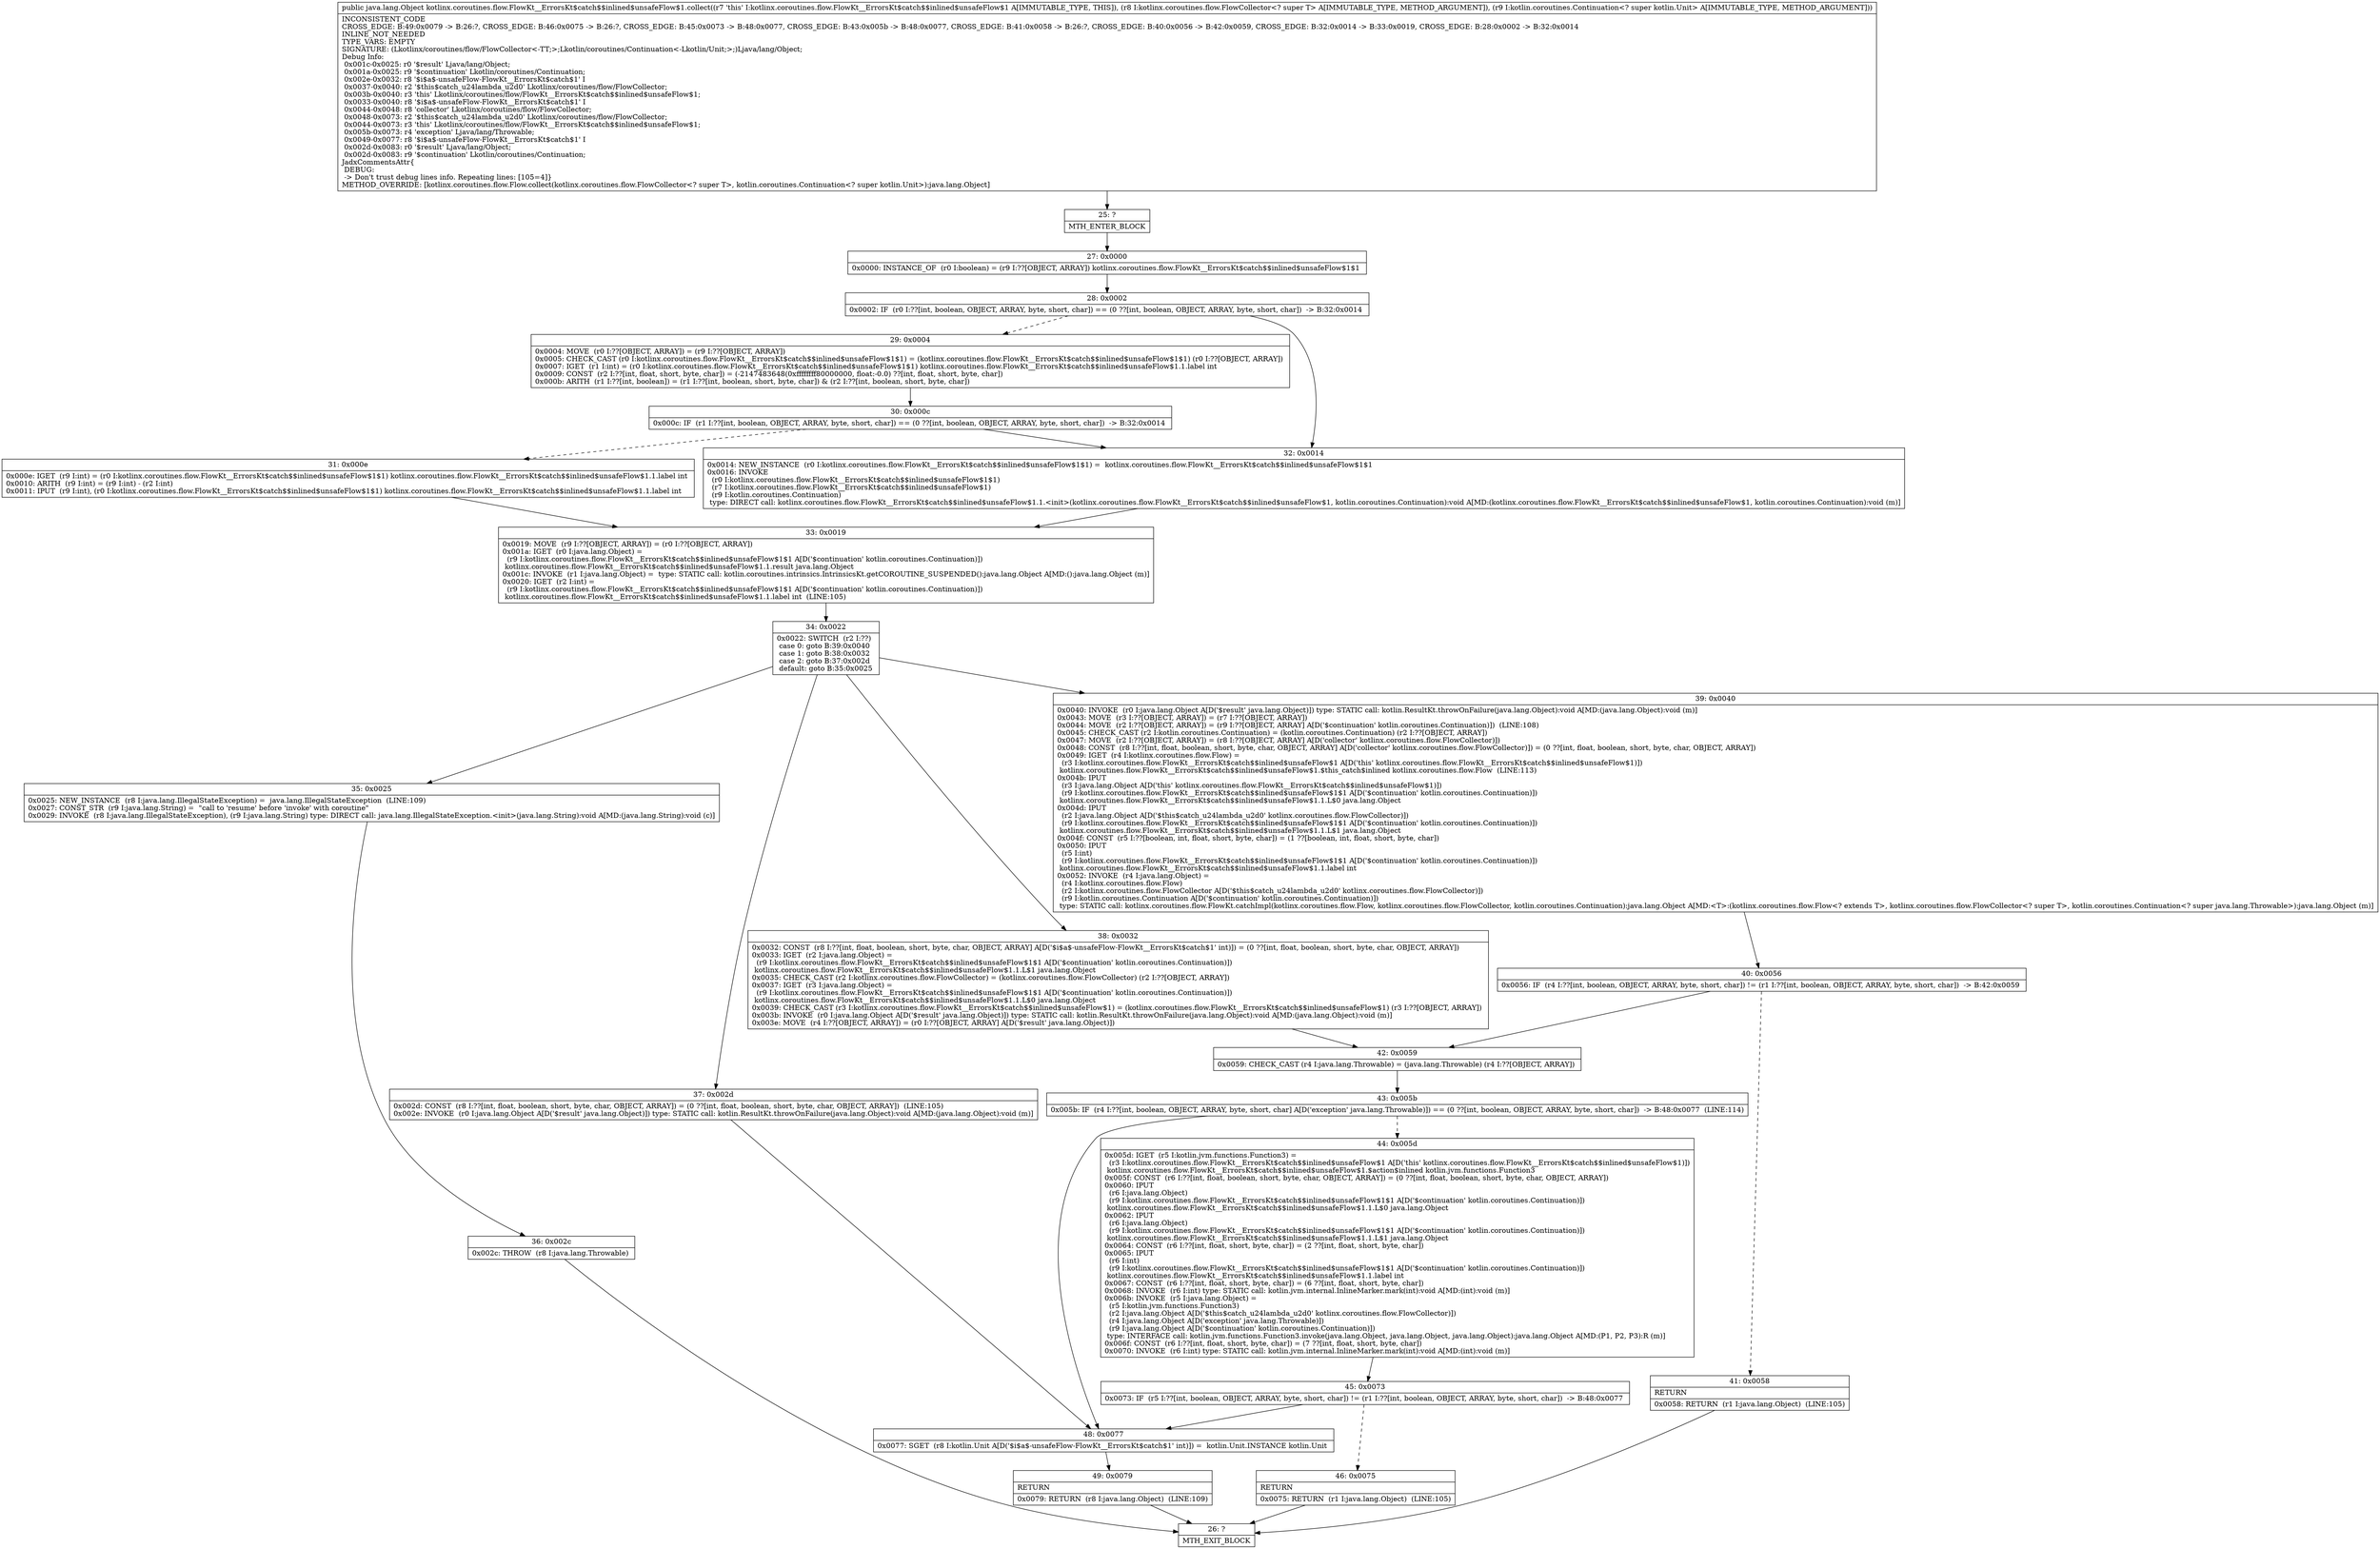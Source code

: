 digraph "CFG forkotlinx.coroutines.flow.FlowKt__ErrorsKt$catch$$inlined$unsafeFlow$1.collect(Lkotlinx\/coroutines\/flow\/FlowCollector;Lkotlin\/coroutines\/Continuation;)Ljava\/lang\/Object;" {
Node_25 [shape=record,label="{25\:\ ?|MTH_ENTER_BLOCK\l}"];
Node_27 [shape=record,label="{27\:\ 0x0000|0x0000: INSTANCE_OF  (r0 I:boolean) = (r9 I:??[OBJECT, ARRAY]) kotlinx.coroutines.flow.FlowKt__ErrorsKt$catch$$inlined$unsafeFlow$1$1 \l}"];
Node_28 [shape=record,label="{28\:\ 0x0002|0x0002: IF  (r0 I:??[int, boolean, OBJECT, ARRAY, byte, short, char]) == (0 ??[int, boolean, OBJECT, ARRAY, byte, short, char])  \-\> B:32:0x0014 \l}"];
Node_29 [shape=record,label="{29\:\ 0x0004|0x0004: MOVE  (r0 I:??[OBJECT, ARRAY]) = (r9 I:??[OBJECT, ARRAY]) \l0x0005: CHECK_CAST (r0 I:kotlinx.coroutines.flow.FlowKt__ErrorsKt$catch$$inlined$unsafeFlow$1$1) = (kotlinx.coroutines.flow.FlowKt__ErrorsKt$catch$$inlined$unsafeFlow$1$1) (r0 I:??[OBJECT, ARRAY]) \l0x0007: IGET  (r1 I:int) = (r0 I:kotlinx.coroutines.flow.FlowKt__ErrorsKt$catch$$inlined$unsafeFlow$1$1) kotlinx.coroutines.flow.FlowKt__ErrorsKt$catch$$inlined$unsafeFlow$1.1.label int \l0x0009: CONST  (r2 I:??[int, float, short, byte, char]) = (\-2147483648(0xffffffff80000000, float:\-0.0) ??[int, float, short, byte, char]) \l0x000b: ARITH  (r1 I:??[int, boolean]) = (r1 I:??[int, boolean, short, byte, char]) & (r2 I:??[int, boolean, short, byte, char]) \l}"];
Node_30 [shape=record,label="{30\:\ 0x000c|0x000c: IF  (r1 I:??[int, boolean, OBJECT, ARRAY, byte, short, char]) == (0 ??[int, boolean, OBJECT, ARRAY, byte, short, char])  \-\> B:32:0x0014 \l}"];
Node_31 [shape=record,label="{31\:\ 0x000e|0x000e: IGET  (r9 I:int) = (r0 I:kotlinx.coroutines.flow.FlowKt__ErrorsKt$catch$$inlined$unsafeFlow$1$1) kotlinx.coroutines.flow.FlowKt__ErrorsKt$catch$$inlined$unsafeFlow$1.1.label int \l0x0010: ARITH  (r9 I:int) = (r9 I:int) \- (r2 I:int) \l0x0011: IPUT  (r9 I:int), (r0 I:kotlinx.coroutines.flow.FlowKt__ErrorsKt$catch$$inlined$unsafeFlow$1$1) kotlinx.coroutines.flow.FlowKt__ErrorsKt$catch$$inlined$unsafeFlow$1.1.label int \l}"];
Node_33 [shape=record,label="{33\:\ 0x0019|0x0019: MOVE  (r9 I:??[OBJECT, ARRAY]) = (r0 I:??[OBJECT, ARRAY]) \l0x001a: IGET  (r0 I:java.lang.Object) = \l  (r9 I:kotlinx.coroutines.flow.FlowKt__ErrorsKt$catch$$inlined$unsafeFlow$1$1 A[D('$continuation' kotlin.coroutines.Continuation)])\l kotlinx.coroutines.flow.FlowKt__ErrorsKt$catch$$inlined$unsafeFlow$1.1.result java.lang.Object \l0x001c: INVOKE  (r1 I:java.lang.Object) =  type: STATIC call: kotlin.coroutines.intrinsics.IntrinsicsKt.getCOROUTINE_SUSPENDED():java.lang.Object A[MD:():java.lang.Object (m)]\l0x0020: IGET  (r2 I:int) = \l  (r9 I:kotlinx.coroutines.flow.FlowKt__ErrorsKt$catch$$inlined$unsafeFlow$1$1 A[D('$continuation' kotlin.coroutines.Continuation)])\l kotlinx.coroutines.flow.FlowKt__ErrorsKt$catch$$inlined$unsafeFlow$1.1.label int  (LINE:105)\l}"];
Node_34 [shape=record,label="{34\:\ 0x0022|0x0022: SWITCH  (r2 I:??)\l case 0: goto B:39:0x0040\l case 1: goto B:38:0x0032\l case 2: goto B:37:0x002d\l default: goto B:35:0x0025 \l}"];
Node_35 [shape=record,label="{35\:\ 0x0025|0x0025: NEW_INSTANCE  (r8 I:java.lang.IllegalStateException) =  java.lang.IllegalStateException  (LINE:109)\l0x0027: CONST_STR  (r9 I:java.lang.String) =  \"call to 'resume' before 'invoke' with coroutine\" \l0x0029: INVOKE  (r8 I:java.lang.IllegalStateException), (r9 I:java.lang.String) type: DIRECT call: java.lang.IllegalStateException.\<init\>(java.lang.String):void A[MD:(java.lang.String):void (c)]\l}"];
Node_36 [shape=record,label="{36\:\ 0x002c|0x002c: THROW  (r8 I:java.lang.Throwable) \l}"];
Node_26 [shape=record,label="{26\:\ ?|MTH_EXIT_BLOCK\l}"];
Node_37 [shape=record,label="{37\:\ 0x002d|0x002d: CONST  (r8 I:??[int, float, boolean, short, byte, char, OBJECT, ARRAY]) = (0 ??[int, float, boolean, short, byte, char, OBJECT, ARRAY])  (LINE:105)\l0x002e: INVOKE  (r0 I:java.lang.Object A[D('$result' java.lang.Object)]) type: STATIC call: kotlin.ResultKt.throwOnFailure(java.lang.Object):void A[MD:(java.lang.Object):void (m)]\l}"];
Node_48 [shape=record,label="{48\:\ 0x0077|0x0077: SGET  (r8 I:kotlin.Unit A[D('$i$a$\-unsafeFlow\-FlowKt__ErrorsKt$catch$1' int)]) =  kotlin.Unit.INSTANCE kotlin.Unit \l}"];
Node_49 [shape=record,label="{49\:\ 0x0079|RETURN\l|0x0079: RETURN  (r8 I:java.lang.Object)  (LINE:109)\l}"];
Node_38 [shape=record,label="{38\:\ 0x0032|0x0032: CONST  (r8 I:??[int, float, boolean, short, byte, char, OBJECT, ARRAY] A[D('$i$a$\-unsafeFlow\-FlowKt__ErrorsKt$catch$1' int)]) = (0 ??[int, float, boolean, short, byte, char, OBJECT, ARRAY]) \l0x0033: IGET  (r2 I:java.lang.Object) = \l  (r9 I:kotlinx.coroutines.flow.FlowKt__ErrorsKt$catch$$inlined$unsafeFlow$1$1 A[D('$continuation' kotlin.coroutines.Continuation)])\l kotlinx.coroutines.flow.FlowKt__ErrorsKt$catch$$inlined$unsafeFlow$1.1.L$1 java.lang.Object \l0x0035: CHECK_CAST (r2 I:kotlinx.coroutines.flow.FlowCollector) = (kotlinx.coroutines.flow.FlowCollector) (r2 I:??[OBJECT, ARRAY]) \l0x0037: IGET  (r3 I:java.lang.Object) = \l  (r9 I:kotlinx.coroutines.flow.FlowKt__ErrorsKt$catch$$inlined$unsafeFlow$1$1 A[D('$continuation' kotlin.coroutines.Continuation)])\l kotlinx.coroutines.flow.FlowKt__ErrorsKt$catch$$inlined$unsafeFlow$1.1.L$0 java.lang.Object \l0x0039: CHECK_CAST (r3 I:kotlinx.coroutines.flow.FlowKt__ErrorsKt$catch$$inlined$unsafeFlow$1) = (kotlinx.coroutines.flow.FlowKt__ErrorsKt$catch$$inlined$unsafeFlow$1) (r3 I:??[OBJECT, ARRAY]) \l0x003b: INVOKE  (r0 I:java.lang.Object A[D('$result' java.lang.Object)]) type: STATIC call: kotlin.ResultKt.throwOnFailure(java.lang.Object):void A[MD:(java.lang.Object):void (m)]\l0x003e: MOVE  (r4 I:??[OBJECT, ARRAY]) = (r0 I:??[OBJECT, ARRAY] A[D('$result' java.lang.Object)]) \l}"];
Node_42 [shape=record,label="{42\:\ 0x0059|0x0059: CHECK_CAST (r4 I:java.lang.Throwable) = (java.lang.Throwable) (r4 I:??[OBJECT, ARRAY]) \l}"];
Node_43 [shape=record,label="{43\:\ 0x005b|0x005b: IF  (r4 I:??[int, boolean, OBJECT, ARRAY, byte, short, char] A[D('exception' java.lang.Throwable)]) == (0 ??[int, boolean, OBJECT, ARRAY, byte, short, char])  \-\> B:48:0x0077  (LINE:114)\l}"];
Node_44 [shape=record,label="{44\:\ 0x005d|0x005d: IGET  (r5 I:kotlin.jvm.functions.Function3) = \l  (r3 I:kotlinx.coroutines.flow.FlowKt__ErrorsKt$catch$$inlined$unsafeFlow$1 A[D('this' kotlinx.coroutines.flow.FlowKt__ErrorsKt$catch$$inlined$unsafeFlow$1)])\l kotlinx.coroutines.flow.FlowKt__ErrorsKt$catch$$inlined$unsafeFlow$1.$action$inlined kotlin.jvm.functions.Function3 \l0x005f: CONST  (r6 I:??[int, float, boolean, short, byte, char, OBJECT, ARRAY]) = (0 ??[int, float, boolean, short, byte, char, OBJECT, ARRAY]) \l0x0060: IPUT  \l  (r6 I:java.lang.Object)\l  (r9 I:kotlinx.coroutines.flow.FlowKt__ErrorsKt$catch$$inlined$unsafeFlow$1$1 A[D('$continuation' kotlin.coroutines.Continuation)])\l kotlinx.coroutines.flow.FlowKt__ErrorsKt$catch$$inlined$unsafeFlow$1.1.L$0 java.lang.Object \l0x0062: IPUT  \l  (r6 I:java.lang.Object)\l  (r9 I:kotlinx.coroutines.flow.FlowKt__ErrorsKt$catch$$inlined$unsafeFlow$1$1 A[D('$continuation' kotlin.coroutines.Continuation)])\l kotlinx.coroutines.flow.FlowKt__ErrorsKt$catch$$inlined$unsafeFlow$1.1.L$1 java.lang.Object \l0x0064: CONST  (r6 I:??[int, float, short, byte, char]) = (2 ??[int, float, short, byte, char]) \l0x0065: IPUT  \l  (r6 I:int)\l  (r9 I:kotlinx.coroutines.flow.FlowKt__ErrorsKt$catch$$inlined$unsafeFlow$1$1 A[D('$continuation' kotlin.coroutines.Continuation)])\l kotlinx.coroutines.flow.FlowKt__ErrorsKt$catch$$inlined$unsafeFlow$1.1.label int \l0x0067: CONST  (r6 I:??[int, float, short, byte, char]) = (6 ??[int, float, short, byte, char]) \l0x0068: INVOKE  (r6 I:int) type: STATIC call: kotlin.jvm.internal.InlineMarker.mark(int):void A[MD:(int):void (m)]\l0x006b: INVOKE  (r5 I:java.lang.Object) = \l  (r5 I:kotlin.jvm.functions.Function3)\l  (r2 I:java.lang.Object A[D('$this$catch_u24lambda_u2d0' kotlinx.coroutines.flow.FlowCollector)])\l  (r4 I:java.lang.Object A[D('exception' java.lang.Throwable)])\l  (r9 I:java.lang.Object A[D('$continuation' kotlin.coroutines.Continuation)])\l type: INTERFACE call: kotlin.jvm.functions.Function3.invoke(java.lang.Object, java.lang.Object, java.lang.Object):java.lang.Object A[MD:(P1, P2, P3):R (m)]\l0x006f: CONST  (r6 I:??[int, float, short, byte, char]) = (7 ??[int, float, short, byte, char]) \l0x0070: INVOKE  (r6 I:int) type: STATIC call: kotlin.jvm.internal.InlineMarker.mark(int):void A[MD:(int):void (m)]\l}"];
Node_45 [shape=record,label="{45\:\ 0x0073|0x0073: IF  (r5 I:??[int, boolean, OBJECT, ARRAY, byte, short, char]) != (r1 I:??[int, boolean, OBJECT, ARRAY, byte, short, char])  \-\> B:48:0x0077 \l}"];
Node_46 [shape=record,label="{46\:\ 0x0075|RETURN\l|0x0075: RETURN  (r1 I:java.lang.Object)  (LINE:105)\l}"];
Node_39 [shape=record,label="{39\:\ 0x0040|0x0040: INVOKE  (r0 I:java.lang.Object A[D('$result' java.lang.Object)]) type: STATIC call: kotlin.ResultKt.throwOnFailure(java.lang.Object):void A[MD:(java.lang.Object):void (m)]\l0x0043: MOVE  (r3 I:??[OBJECT, ARRAY]) = (r7 I:??[OBJECT, ARRAY]) \l0x0044: MOVE  (r2 I:??[OBJECT, ARRAY]) = (r9 I:??[OBJECT, ARRAY] A[D('$continuation' kotlin.coroutines.Continuation)])  (LINE:108)\l0x0045: CHECK_CAST (r2 I:kotlin.coroutines.Continuation) = (kotlin.coroutines.Continuation) (r2 I:??[OBJECT, ARRAY]) \l0x0047: MOVE  (r2 I:??[OBJECT, ARRAY]) = (r8 I:??[OBJECT, ARRAY] A[D('collector' kotlinx.coroutines.flow.FlowCollector)]) \l0x0048: CONST  (r8 I:??[int, float, boolean, short, byte, char, OBJECT, ARRAY] A[D('collector' kotlinx.coroutines.flow.FlowCollector)]) = (0 ??[int, float, boolean, short, byte, char, OBJECT, ARRAY]) \l0x0049: IGET  (r4 I:kotlinx.coroutines.flow.Flow) = \l  (r3 I:kotlinx.coroutines.flow.FlowKt__ErrorsKt$catch$$inlined$unsafeFlow$1 A[D('this' kotlinx.coroutines.flow.FlowKt__ErrorsKt$catch$$inlined$unsafeFlow$1)])\l kotlinx.coroutines.flow.FlowKt__ErrorsKt$catch$$inlined$unsafeFlow$1.$this_catch$inlined kotlinx.coroutines.flow.Flow  (LINE:113)\l0x004b: IPUT  \l  (r3 I:java.lang.Object A[D('this' kotlinx.coroutines.flow.FlowKt__ErrorsKt$catch$$inlined$unsafeFlow$1)])\l  (r9 I:kotlinx.coroutines.flow.FlowKt__ErrorsKt$catch$$inlined$unsafeFlow$1$1 A[D('$continuation' kotlin.coroutines.Continuation)])\l kotlinx.coroutines.flow.FlowKt__ErrorsKt$catch$$inlined$unsafeFlow$1.1.L$0 java.lang.Object \l0x004d: IPUT  \l  (r2 I:java.lang.Object A[D('$this$catch_u24lambda_u2d0' kotlinx.coroutines.flow.FlowCollector)])\l  (r9 I:kotlinx.coroutines.flow.FlowKt__ErrorsKt$catch$$inlined$unsafeFlow$1$1 A[D('$continuation' kotlin.coroutines.Continuation)])\l kotlinx.coroutines.flow.FlowKt__ErrorsKt$catch$$inlined$unsafeFlow$1.1.L$1 java.lang.Object \l0x004f: CONST  (r5 I:??[boolean, int, float, short, byte, char]) = (1 ??[boolean, int, float, short, byte, char]) \l0x0050: IPUT  \l  (r5 I:int)\l  (r9 I:kotlinx.coroutines.flow.FlowKt__ErrorsKt$catch$$inlined$unsafeFlow$1$1 A[D('$continuation' kotlin.coroutines.Continuation)])\l kotlinx.coroutines.flow.FlowKt__ErrorsKt$catch$$inlined$unsafeFlow$1.1.label int \l0x0052: INVOKE  (r4 I:java.lang.Object) = \l  (r4 I:kotlinx.coroutines.flow.Flow)\l  (r2 I:kotlinx.coroutines.flow.FlowCollector A[D('$this$catch_u24lambda_u2d0' kotlinx.coroutines.flow.FlowCollector)])\l  (r9 I:kotlin.coroutines.Continuation A[D('$continuation' kotlin.coroutines.Continuation)])\l type: STATIC call: kotlinx.coroutines.flow.FlowKt.catchImpl(kotlinx.coroutines.flow.Flow, kotlinx.coroutines.flow.FlowCollector, kotlin.coroutines.Continuation):java.lang.Object A[MD:\<T\>:(kotlinx.coroutines.flow.Flow\<? extends T\>, kotlinx.coroutines.flow.FlowCollector\<? super T\>, kotlin.coroutines.Continuation\<? super java.lang.Throwable\>):java.lang.Object (m)]\l}"];
Node_40 [shape=record,label="{40\:\ 0x0056|0x0056: IF  (r4 I:??[int, boolean, OBJECT, ARRAY, byte, short, char]) != (r1 I:??[int, boolean, OBJECT, ARRAY, byte, short, char])  \-\> B:42:0x0059 \l}"];
Node_41 [shape=record,label="{41\:\ 0x0058|RETURN\l|0x0058: RETURN  (r1 I:java.lang.Object)  (LINE:105)\l}"];
Node_32 [shape=record,label="{32\:\ 0x0014|0x0014: NEW_INSTANCE  (r0 I:kotlinx.coroutines.flow.FlowKt__ErrorsKt$catch$$inlined$unsafeFlow$1$1) =  kotlinx.coroutines.flow.FlowKt__ErrorsKt$catch$$inlined$unsafeFlow$1$1 \l0x0016: INVOKE  \l  (r0 I:kotlinx.coroutines.flow.FlowKt__ErrorsKt$catch$$inlined$unsafeFlow$1$1)\l  (r7 I:kotlinx.coroutines.flow.FlowKt__ErrorsKt$catch$$inlined$unsafeFlow$1)\l  (r9 I:kotlin.coroutines.Continuation)\l type: DIRECT call: kotlinx.coroutines.flow.FlowKt__ErrorsKt$catch$$inlined$unsafeFlow$1.1.\<init\>(kotlinx.coroutines.flow.FlowKt__ErrorsKt$catch$$inlined$unsafeFlow$1, kotlin.coroutines.Continuation):void A[MD:(kotlinx.coroutines.flow.FlowKt__ErrorsKt$catch$$inlined$unsafeFlow$1, kotlin.coroutines.Continuation):void (m)]\l}"];
MethodNode[shape=record,label="{public java.lang.Object kotlinx.coroutines.flow.FlowKt__ErrorsKt$catch$$inlined$unsafeFlow$1.collect((r7 'this' I:kotlinx.coroutines.flow.FlowKt__ErrorsKt$catch$$inlined$unsafeFlow$1 A[IMMUTABLE_TYPE, THIS]), (r8 I:kotlinx.coroutines.flow.FlowCollector\<? super T\> A[IMMUTABLE_TYPE, METHOD_ARGUMENT]), (r9 I:kotlin.coroutines.Continuation\<? super kotlin.Unit\> A[IMMUTABLE_TYPE, METHOD_ARGUMENT]))  | INCONSISTENT_CODE\lCROSS_EDGE: B:49:0x0079 \-\> B:26:?, CROSS_EDGE: B:46:0x0075 \-\> B:26:?, CROSS_EDGE: B:45:0x0073 \-\> B:48:0x0077, CROSS_EDGE: B:43:0x005b \-\> B:48:0x0077, CROSS_EDGE: B:41:0x0058 \-\> B:26:?, CROSS_EDGE: B:40:0x0056 \-\> B:42:0x0059, CROSS_EDGE: B:32:0x0014 \-\> B:33:0x0019, CROSS_EDGE: B:28:0x0002 \-\> B:32:0x0014\lINLINE_NOT_NEEDED\lTYPE_VARS: EMPTY\lSIGNATURE: (Lkotlinx\/coroutines\/flow\/FlowCollector\<\-TT;\>;Lkotlin\/coroutines\/Continuation\<\-Lkotlin\/Unit;\>;)Ljava\/lang\/Object;\lDebug Info:\l  0x001c\-0x0025: r0 '$result' Ljava\/lang\/Object;\l  0x001a\-0x0025: r9 '$continuation' Lkotlin\/coroutines\/Continuation;\l  0x002e\-0x0032: r8 '$i$a$\-unsafeFlow\-FlowKt__ErrorsKt$catch$1' I\l  0x0037\-0x0040: r2 '$this$catch_u24lambda_u2d0' Lkotlinx\/coroutines\/flow\/FlowCollector;\l  0x003b\-0x0040: r3 'this' Lkotlinx\/coroutines\/flow\/FlowKt__ErrorsKt$catch$$inlined$unsafeFlow$1;\l  0x0033\-0x0040: r8 '$i$a$\-unsafeFlow\-FlowKt__ErrorsKt$catch$1' I\l  0x0044\-0x0048: r8 'collector' Lkotlinx\/coroutines\/flow\/FlowCollector;\l  0x0048\-0x0073: r2 '$this$catch_u24lambda_u2d0' Lkotlinx\/coroutines\/flow\/FlowCollector;\l  0x0044\-0x0073: r3 'this' Lkotlinx\/coroutines\/flow\/FlowKt__ErrorsKt$catch$$inlined$unsafeFlow$1;\l  0x005b\-0x0073: r4 'exception' Ljava\/lang\/Throwable;\l  0x0049\-0x0077: r8 '$i$a$\-unsafeFlow\-FlowKt__ErrorsKt$catch$1' I\l  0x002d\-0x0083: r0 '$result' Ljava\/lang\/Object;\l  0x002d\-0x0083: r9 '$continuation' Lkotlin\/coroutines\/Continuation;\lJadxCommentsAttr\{\l DEBUG: \l \-\> Don't trust debug lines info. Repeating lines: [105=4]\}\lMETHOD_OVERRIDE: [kotlinx.coroutines.flow.Flow.collect(kotlinx.coroutines.flow.FlowCollector\<? super T\>, kotlin.coroutines.Continuation\<? super kotlin.Unit\>):java.lang.Object]\l}"];
MethodNode -> Node_25;Node_25 -> Node_27;
Node_27 -> Node_28;
Node_28 -> Node_29[style=dashed];
Node_28 -> Node_32;
Node_29 -> Node_30;
Node_30 -> Node_31[style=dashed];
Node_30 -> Node_32;
Node_31 -> Node_33;
Node_33 -> Node_34;
Node_34 -> Node_35;
Node_34 -> Node_37;
Node_34 -> Node_38;
Node_34 -> Node_39;
Node_35 -> Node_36;
Node_36 -> Node_26;
Node_37 -> Node_48;
Node_48 -> Node_49;
Node_49 -> Node_26;
Node_38 -> Node_42;
Node_42 -> Node_43;
Node_43 -> Node_44[style=dashed];
Node_43 -> Node_48;
Node_44 -> Node_45;
Node_45 -> Node_46[style=dashed];
Node_45 -> Node_48;
Node_46 -> Node_26;
Node_39 -> Node_40;
Node_40 -> Node_41[style=dashed];
Node_40 -> Node_42;
Node_41 -> Node_26;
Node_32 -> Node_33;
}

